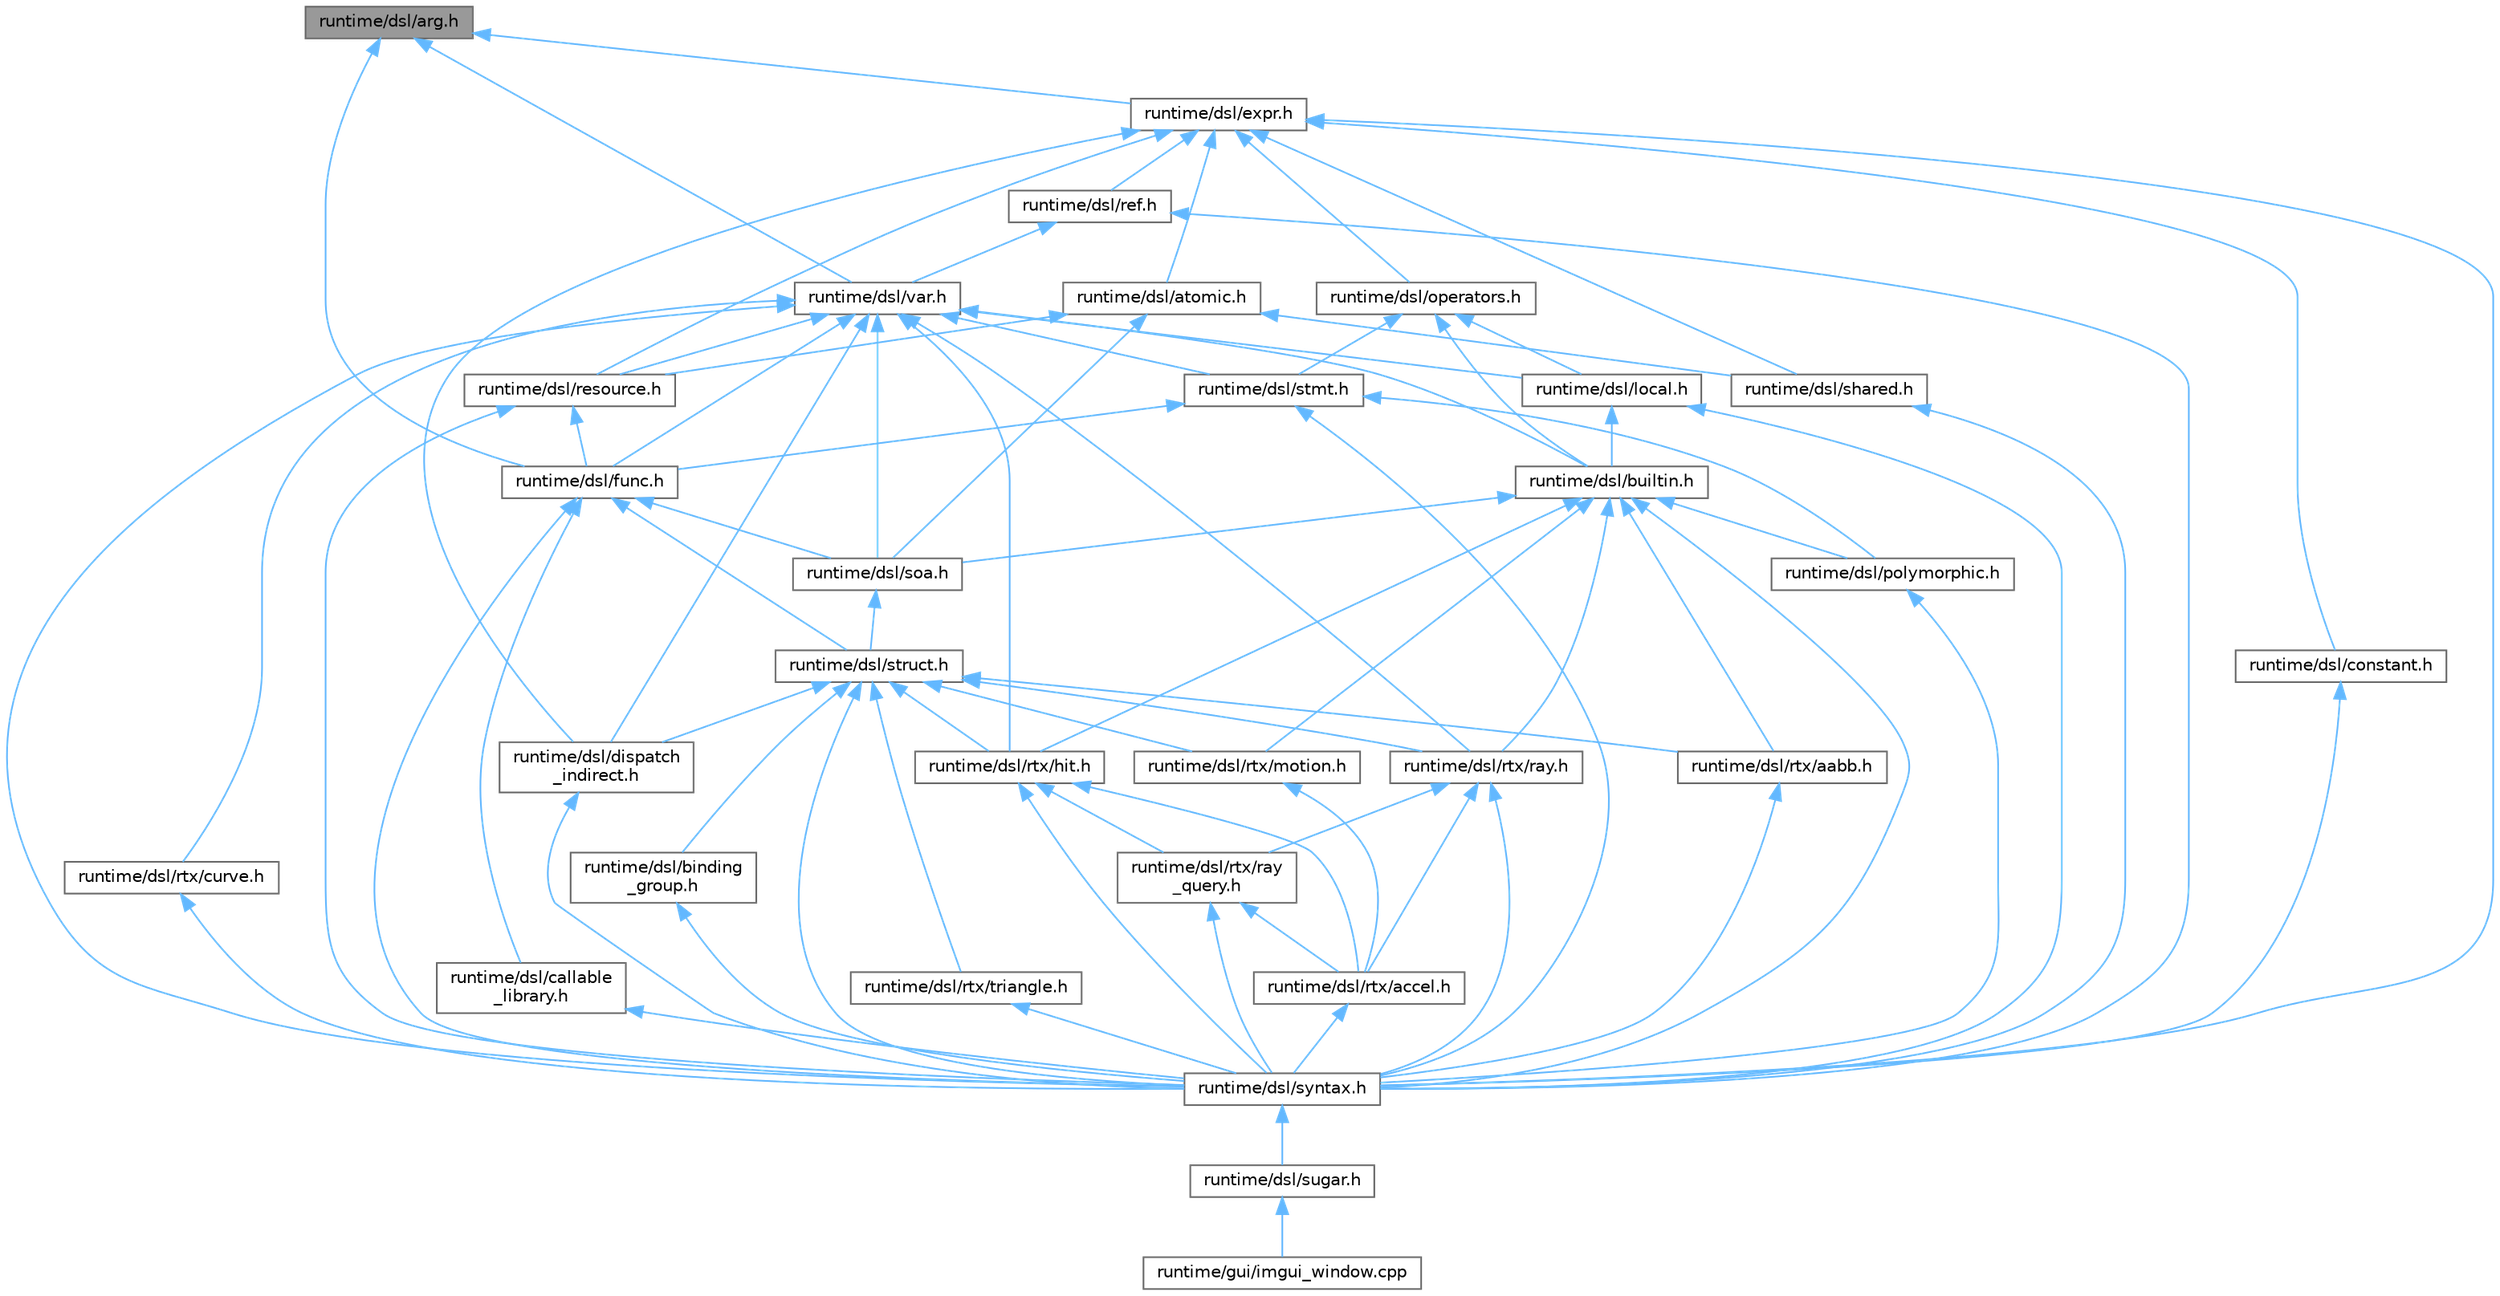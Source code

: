 digraph "runtime/dsl/arg.h"
{
 // LATEX_PDF_SIZE
  bgcolor="transparent";
  edge [fontname=Helvetica,fontsize=10,labelfontname=Helvetica,labelfontsize=10];
  node [fontname=Helvetica,fontsize=10,shape=box,height=0.2,width=0.4];
  Node1 [id="Node000001",label="runtime/dsl/arg.h",height=0.2,width=0.4,color="gray40", fillcolor="grey60", style="filled", fontcolor="black",tooltip=" "];
  Node1 -> Node2 [id="edge79_Node000001_Node000002",dir="back",color="steelblue1",style="solid",tooltip=" "];
  Node2 [id="Node000002",label="runtime/dsl/expr.h",height=0.2,width=0.4,color="grey40", fillcolor="white", style="filled",URL="$expr_8h.html",tooltip=" "];
  Node2 -> Node3 [id="edge80_Node000002_Node000003",dir="back",color="steelblue1",style="solid",tooltip=" "];
  Node3 [id="Node000003",label="runtime/dsl/atomic.h",height=0.2,width=0.4,color="grey40", fillcolor="white", style="filled",URL="$dsl_2atomic_8h.html",tooltip=" "];
  Node3 -> Node4 [id="edge81_Node000003_Node000004",dir="back",color="steelblue1",style="solid",tooltip=" "];
  Node4 [id="Node000004",label="runtime/dsl/resource.h",height=0.2,width=0.4,color="grey40", fillcolor="white", style="filled",URL="$dsl_2resource_8h.html",tooltip=" "];
  Node4 -> Node5 [id="edge82_Node000004_Node000005",dir="back",color="steelblue1",style="solid",tooltip=" "];
  Node5 [id="Node000005",label="runtime/dsl/func.h",height=0.2,width=0.4,color="grey40", fillcolor="white", style="filled",URL="$func_8h.html",tooltip=" "];
  Node5 -> Node6 [id="edge83_Node000005_Node000006",dir="back",color="steelblue1",style="solid",tooltip=" "];
  Node6 [id="Node000006",label="runtime/dsl/callable\l_library.h",height=0.2,width=0.4,color="grey40", fillcolor="white", style="filled",URL="$dsl_2callable__library_8h.html",tooltip=" "];
  Node6 -> Node7 [id="edge84_Node000006_Node000007",dir="back",color="steelblue1",style="solid",tooltip=" "];
  Node7 [id="Node000007",label="runtime/dsl/syntax.h",height=0.2,width=0.4,color="grey40", fillcolor="white", style="filled",URL="$syntax_8h.html",tooltip=" "];
  Node7 -> Node8 [id="edge85_Node000007_Node000008",dir="back",color="steelblue1",style="solid",tooltip=" "];
  Node8 [id="Node000008",label="runtime/dsl/sugar.h",height=0.2,width=0.4,color="grey40", fillcolor="white", style="filled",URL="$sugar_8h.html",tooltip=" "];
  Node8 -> Node9 [id="edge86_Node000008_Node000009",dir="back",color="steelblue1",style="solid",tooltip=" "];
  Node9 [id="Node000009",label="runtime/gui/imgui_window.cpp",height=0.2,width=0.4,color="grey40", fillcolor="white", style="filled",URL="$imgui__window_8cpp.html",tooltip=" "];
  Node5 -> Node10 [id="edge87_Node000005_Node000010",dir="back",color="steelblue1",style="solid",tooltip=" "];
  Node10 [id="Node000010",label="runtime/dsl/soa.h",height=0.2,width=0.4,color="grey40", fillcolor="white", style="filled",URL="$soa_8h.html",tooltip=" "];
  Node10 -> Node11 [id="edge88_Node000010_Node000011",dir="back",color="steelblue1",style="solid",tooltip=" "];
  Node11 [id="Node000011",label="runtime/dsl/struct.h",height=0.2,width=0.4,color="grey40", fillcolor="white", style="filled",URL="$struct_8h.html",tooltip=" "];
  Node11 -> Node12 [id="edge89_Node000011_Node000012",dir="back",color="steelblue1",style="solid",tooltip=" "];
  Node12 [id="Node000012",label="runtime/dsl/binding\l_group.h",height=0.2,width=0.4,color="grey40", fillcolor="white", style="filled",URL="$binding__group_8h.html",tooltip=" "];
  Node12 -> Node7 [id="edge90_Node000012_Node000007",dir="back",color="steelblue1",style="solid",tooltip=" "];
  Node11 -> Node13 [id="edge91_Node000011_Node000013",dir="back",color="steelblue1",style="solid",tooltip=" "];
  Node13 [id="Node000013",label="runtime/dsl/dispatch\l_indirect.h",height=0.2,width=0.4,color="grey40", fillcolor="white", style="filled",URL="$dispatch__indirect_8h.html",tooltip=" "];
  Node13 -> Node7 [id="edge92_Node000013_Node000007",dir="back",color="steelblue1",style="solid",tooltip=" "];
  Node11 -> Node14 [id="edge93_Node000011_Node000014",dir="back",color="steelblue1",style="solid",tooltip=" "];
  Node14 [id="Node000014",label="runtime/dsl/rtx/aabb.h",height=0.2,width=0.4,color="grey40", fillcolor="white", style="filled",URL="$dsl_2rtx_2aabb_8h.html",tooltip=" "];
  Node14 -> Node7 [id="edge94_Node000014_Node000007",dir="back",color="steelblue1",style="solid",tooltip=" "];
  Node11 -> Node15 [id="edge95_Node000011_Node000015",dir="back",color="steelblue1",style="solid",tooltip=" "];
  Node15 [id="Node000015",label="runtime/dsl/rtx/hit.h",height=0.2,width=0.4,color="grey40", fillcolor="white", style="filled",URL="$dsl_2rtx_2hit_8h.html",tooltip=" "];
  Node15 -> Node16 [id="edge96_Node000015_Node000016",dir="back",color="steelblue1",style="solid",tooltip=" "];
  Node16 [id="Node000016",label="runtime/dsl/rtx/accel.h",height=0.2,width=0.4,color="grey40", fillcolor="white", style="filled",URL="$dsl_2rtx_2accel_8h.html",tooltip=" "];
  Node16 -> Node7 [id="edge97_Node000016_Node000007",dir="back",color="steelblue1",style="solid",tooltip=" "];
  Node15 -> Node17 [id="edge98_Node000015_Node000017",dir="back",color="steelblue1",style="solid",tooltip=" "];
  Node17 [id="Node000017",label="runtime/dsl/rtx/ray\l_query.h",height=0.2,width=0.4,color="grey40", fillcolor="white", style="filled",URL="$ray__query_8h.html",tooltip=" "];
  Node17 -> Node16 [id="edge99_Node000017_Node000016",dir="back",color="steelblue1",style="solid",tooltip=" "];
  Node17 -> Node7 [id="edge100_Node000017_Node000007",dir="back",color="steelblue1",style="solid",tooltip=" "];
  Node15 -> Node7 [id="edge101_Node000015_Node000007",dir="back",color="steelblue1",style="solid",tooltip=" "];
  Node11 -> Node18 [id="edge102_Node000011_Node000018",dir="back",color="steelblue1",style="solid",tooltip=" "];
  Node18 [id="Node000018",label="runtime/dsl/rtx/motion.h",height=0.2,width=0.4,color="grey40", fillcolor="white", style="filled",URL="$motion_8h.html",tooltip=" "];
  Node18 -> Node16 [id="edge103_Node000018_Node000016",dir="back",color="steelblue1",style="solid",tooltip=" "];
  Node11 -> Node19 [id="edge104_Node000011_Node000019",dir="back",color="steelblue1",style="solid",tooltip=" "];
  Node19 [id="Node000019",label="runtime/dsl/rtx/ray.h",height=0.2,width=0.4,color="grey40", fillcolor="white", style="filled",URL="$dsl_2rtx_2ray_8h.html",tooltip=" "];
  Node19 -> Node16 [id="edge105_Node000019_Node000016",dir="back",color="steelblue1",style="solid",tooltip=" "];
  Node19 -> Node17 [id="edge106_Node000019_Node000017",dir="back",color="steelblue1",style="solid",tooltip=" "];
  Node19 -> Node7 [id="edge107_Node000019_Node000007",dir="back",color="steelblue1",style="solid",tooltip=" "];
  Node11 -> Node20 [id="edge108_Node000011_Node000020",dir="back",color="steelblue1",style="solid",tooltip=" "];
  Node20 [id="Node000020",label="runtime/dsl/rtx/triangle.h",height=0.2,width=0.4,color="grey40", fillcolor="white", style="filled",URL="$dsl_2rtx_2triangle_8h.html",tooltip=" "];
  Node20 -> Node7 [id="edge109_Node000020_Node000007",dir="back",color="steelblue1",style="solid",tooltip=" "];
  Node11 -> Node7 [id="edge110_Node000011_Node000007",dir="back",color="steelblue1",style="solid",tooltip=" "];
  Node5 -> Node11 [id="edge111_Node000005_Node000011",dir="back",color="steelblue1",style="solid",tooltip=" "];
  Node5 -> Node7 [id="edge112_Node000005_Node000007",dir="back",color="steelblue1",style="solid",tooltip=" "];
  Node4 -> Node7 [id="edge113_Node000004_Node000007",dir="back",color="steelblue1",style="solid",tooltip=" "];
  Node3 -> Node21 [id="edge114_Node000003_Node000021",dir="back",color="steelblue1",style="solid",tooltip=" "];
  Node21 [id="Node000021",label="runtime/dsl/shared.h",height=0.2,width=0.4,color="grey40", fillcolor="white", style="filled",URL="$shared_8h.html",tooltip=" "];
  Node21 -> Node7 [id="edge115_Node000021_Node000007",dir="back",color="steelblue1",style="solid",tooltip=" "];
  Node3 -> Node10 [id="edge116_Node000003_Node000010",dir="back",color="steelblue1",style="solid",tooltip=" "];
  Node2 -> Node22 [id="edge117_Node000002_Node000022",dir="back",color="steelblue1",style="solid",tooltip=" "];
  Node22 [id="Node000022",label="runtime/dsl/constant.h",height=0.2,width=0.4,color="grey40", fillcolor="white", style="filled",URL="$constant_8h.html",tooltip=" "];
  Node22 -> Node7 [id="edge118_Node000022_Node000007",dir="back",color="steelblue1",style="solid",tooltip=" "];
  Node2 -> Node13 [id="edge119_Node000002_Node000013",dir="back",color="steelblue1",style="solid",tooltip=" "];
  Node2 -> Node23 [id="edge120_Node000002_Node000023",dir="back",color="steelblue1",style="solid",tooltip=" "];
  Node23 [id="Node000023",label="runtime/dsl/operators.h",height=0.2,width=0.4,color="grey40", fillcolor="white", style="filled",URL="$operators_8h.html",tooltip=" "];
  Node23 -> Node24 [id="edge121_Node000023_Node000024",dir="back",color="steelblue1",style="solid",tooltip=" "];
  Node24 [id="Node000024",label="runtime/dsl/builtin.h",height=0.2,width=0.4,color="grey40", fillcolor="white", style="filled",URL="$builtin_8h.html",tooltip=" "];
  Node24 -> Node25 [id="edge122_Node000024_Node000025",dir="back",color="steelblue1",style="solid",tooltip=" "];
  Node25 [id="Node000025",label="runtime/dsl/polymorphic.h",height=0.2,width=0.4,color="grey40", fillcolor="white", style="filled",URL="$polymorphic_8h.html",tooltip=" "];
  Node25 -> Node7 [id="edge123_Node000025_Node000007",dir="back",color="steelblue1",style="solid",tooltip=" "];
  Node24 -> Node14 [id="edge124_Node000024_Node000014",dir="back",color="steelblue1",style="solid",tooltip=" "];
  Node24 -> Node15 [id="edge125_Node000024_Node000015",dir="back",color="steelblue1",style="solid",tooltip=" "];
  Node24 -> Node18 [id="edge126_Node000024_Node000018",dir="back",color="steelblue1",style="solid",tooltip=" "];
  Node24 -> Node19 [id="edge127_Node000024_Node000019",dir="back",color="steelblue1",style="solid",tooltip=" "];
  Node24 -> Node10 [id="edge128_Node000024_Node000010",dir="back",color="steelblue1",style="solid",tooltip=" "];
  Node24 -> Node7 [id="edge129_Node000024_Node000007",dir="back",color="steelblue1",style="solid",tooltip=" "];
  Node23 -> Node26 [id="edge130_Node000023_Node000026",dir="back",color="steelblue1",style="solid",tooltip=" "];
  Node26 [id="Node000026",label="runtime/dsl/local.h",height=0.2,width=0.4,color="grey40", fillcolor="white", style="filled",URL="$local_8h.html",tooltip=" "];
  Node26 -> Node24 [id="edge131_Node000026_Node000024",dir="back",color="steelblue1",style="solid",tooltip=" "];
  Node26 -> Node7 [id="edge132_Node000026_Node000007",dir="back",color="steelblue1",style="solid",tooltip=" "];
  Node23 -> Node27 [id="edge133_Node000023_Node000027",dir="back",color="steelblue1",style="solid",tooltip=" "];
  Node27 [id="Node000027",label="runtime/dsl/stmt.h",height=0.2,width=0.4,color="grey40", fillcolor="white", style="filled",URL="$stmt_8h.html",tooltip=" "];
  Node27 -> Node5 [id="edge134_Node000027_Node000005",dir="back",color="steelblue1",style="solid",tooltip=" "];
  Node27 -> Node25 [id="edge135_Node000027_Node000025",dir="back",color="steelblue1",style="solid",tooltip=" "];
  Node27 -> Node7 [id="edge136_Node000027_Node000007",dir="back",color="steelblue1",style="solid",tooltip=" "];
  Node2 -> Node28 [id="edge137_Node000002_Node000028",dir="back",color="steelblue1",style="solid",tooltip=" "];
  Node28 [id="Node000028",label="runtime/dsl/ref.h",height=0.2,width=0.4,color="grey40", fillcolor="white", style="filled",URL="$ref_8h.html",tooltip=" "];
  Node28 -> Node7 [id="edge138_Node000028_Node000007",dir="back",color="steelblue1",style="solid",tooltip=" "];
  Node28 -> Node29 [id="edge139_Node000028_Node000029",dir="back",color="steelblue1",style="solid",tooltip=" "];
  Node29 [id="Node000029",label="runtime/dsl/var.h",height=0.2,width=0.4,color="grey40", fillcolor="white", style="filled",URL="$var_8h.html",tooltip=" "];
  Node29 -> Node24 [id="edge140_Node000029_Node000024",dir="back",color="steelblue1",style="solid",tooltip=" "];
  Node29 -> Node13 [id="edge141_Node000029_Node000013",dir="back",color="steelblue1",style="solid",tooltip=" "];
  Node29 -> Node5 [id="edge142_Node000029_Node000005",dir="back",color="steelblue1",style="solid",tooltip=" "];
  Node29 -> Node26 [id="edge143_Node000029_Node000026",dir="back",color="steelblue1",style="solid",tooltip=" "];
  Node29 -> Node4 [id="edge144_Node000029_Node000004",dir="back",color="steelblue1",style="solid",tooltip=" "];
  Node29 -> Node30 [id="edge145_Node000029_Node000030",dir="back",color="steelblue1",style="solid",tooltip=" "];
  Node30 [id="Node000030",label="runtime/dsl/rtx/curve.h",height=0.2,width=0.4,color="grey40", fillcolor="white", style="filled",URL="$dsl_2rtx_2curve_8h.html",tooltip=" "];
  Node30 -> Node7 [id="edge146_Node000030_Node000007",dir="back",color="steelblue1",style="solid",tooltip=" "];
  Node29 -> Node15 [id="edge147_Node000029_Node000015",dir="back",color="steelblue1",style="solid",tooltip=" "];
  Node29 -> Node19 [id="edge148_Node000029_Node000019",dir="back",color="steelblue1",style="solid",tooltip=" "];
  Node29 -> Node10 [id="edge149_Node000029_Node000010",dir="back",color="steelblue1",style="solid",tooltip=" "];
  Node29 -> Node27 [id="edge150_Node000029_Node000027",dir="back",color="steelblue1",style="solid",tooltip=" "];
  Node29 -> Node7 [id="edge151_Node000029_Node000007",dir="back",color="steelblue1",style="solid",tooltip=" "];
  Node2 -> Node4 [id="edge152_Node000002_Node000004",dir="back",color="steelblue1",style="solid",tooltip=" "];
  Node2 -> Node21 [id="edge153_Node000002_Node000021",dir="back",color="steelblue1",style="solid",tooltip=" "];
  Node2 -> Node7 [id="edge154_Node000002_Node000007",dir="back",color="steelblue1",style="solid",tooltip=" "];
  Node1 -> Node5 [id="edge155_Node000001_Node000005",dir="back",color="steelblue1",style="solid",tooltip=" "];
  Node1 -> Node29 [id="edge156_Node000001_Node000029",dir="back",color="steelblue1",style="solid",tooltip=" "];
}
